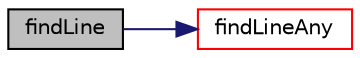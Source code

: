 digraph "findLine"
{
  bgcolor="transparent";
  edge [fontname="Helvetica",fontsize="10",labelfontname="Helvetica",labelfontsize="10"];
  node [fontname="Helvetica",fontsize="10",shape=record];
  rankdir="LR";
  Node1430 [label="findLine",height=0.2,width=0.4,color="black", fillcolor="grey75", style="filled", fontcolor="black"];
  Node1430 -> Node1431 [color="midnightblue",fontsize="10",style="solid",fontname="Helvetica"];
  Node1431 [label="findLineAny",height=0.2,width=0.4,color="red",URL="$a29993.html#a3cb961eda9c4705631ac1b5b1ca29b97",tooltip="Return any intersection on segment from start to end. "];
}
